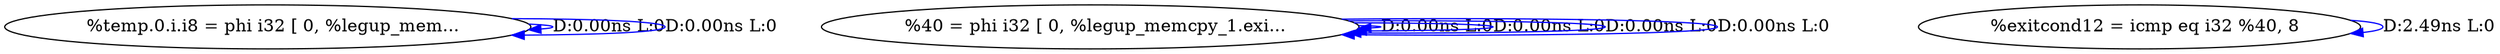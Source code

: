 digraph {
Node0x36c8730[label="  %temp.0.i.i8 = phi i32 [ 0, %legup_mem..."];
Node0x36c8730 -> Node0x36c8730[label="D:0.00ns L:0",color=blue];
Node0x36c8730 -> Node0x36c8730[label="D:0.00ns L:0",color=blue];
Node0x36c8810[label="  %40 = phi i32 [ 0, %legup_memcpy_1.exi..."];
Node0x36c8810 -> Node0x36c8810[label="D:0.00ns L:0",color=blue];
Node0x36c8810 -> Node0x36c8810[label="D:0.00ns L:0",color=blue];
Node0x36c8810 -> Node0x36c8810[label="D:0.00ns L:0",color=blue];
Node0x36c8810 -> Node0x36c8810[label="D:0.00ns L:0",color=blue];
Node0x36cc190[label="  %exitcond12 = icmp eq i32 %40, 8"];
Node0x36cc190 -> Node0x36cc190[label="D:2.49ns L:0",color=blue];
}
